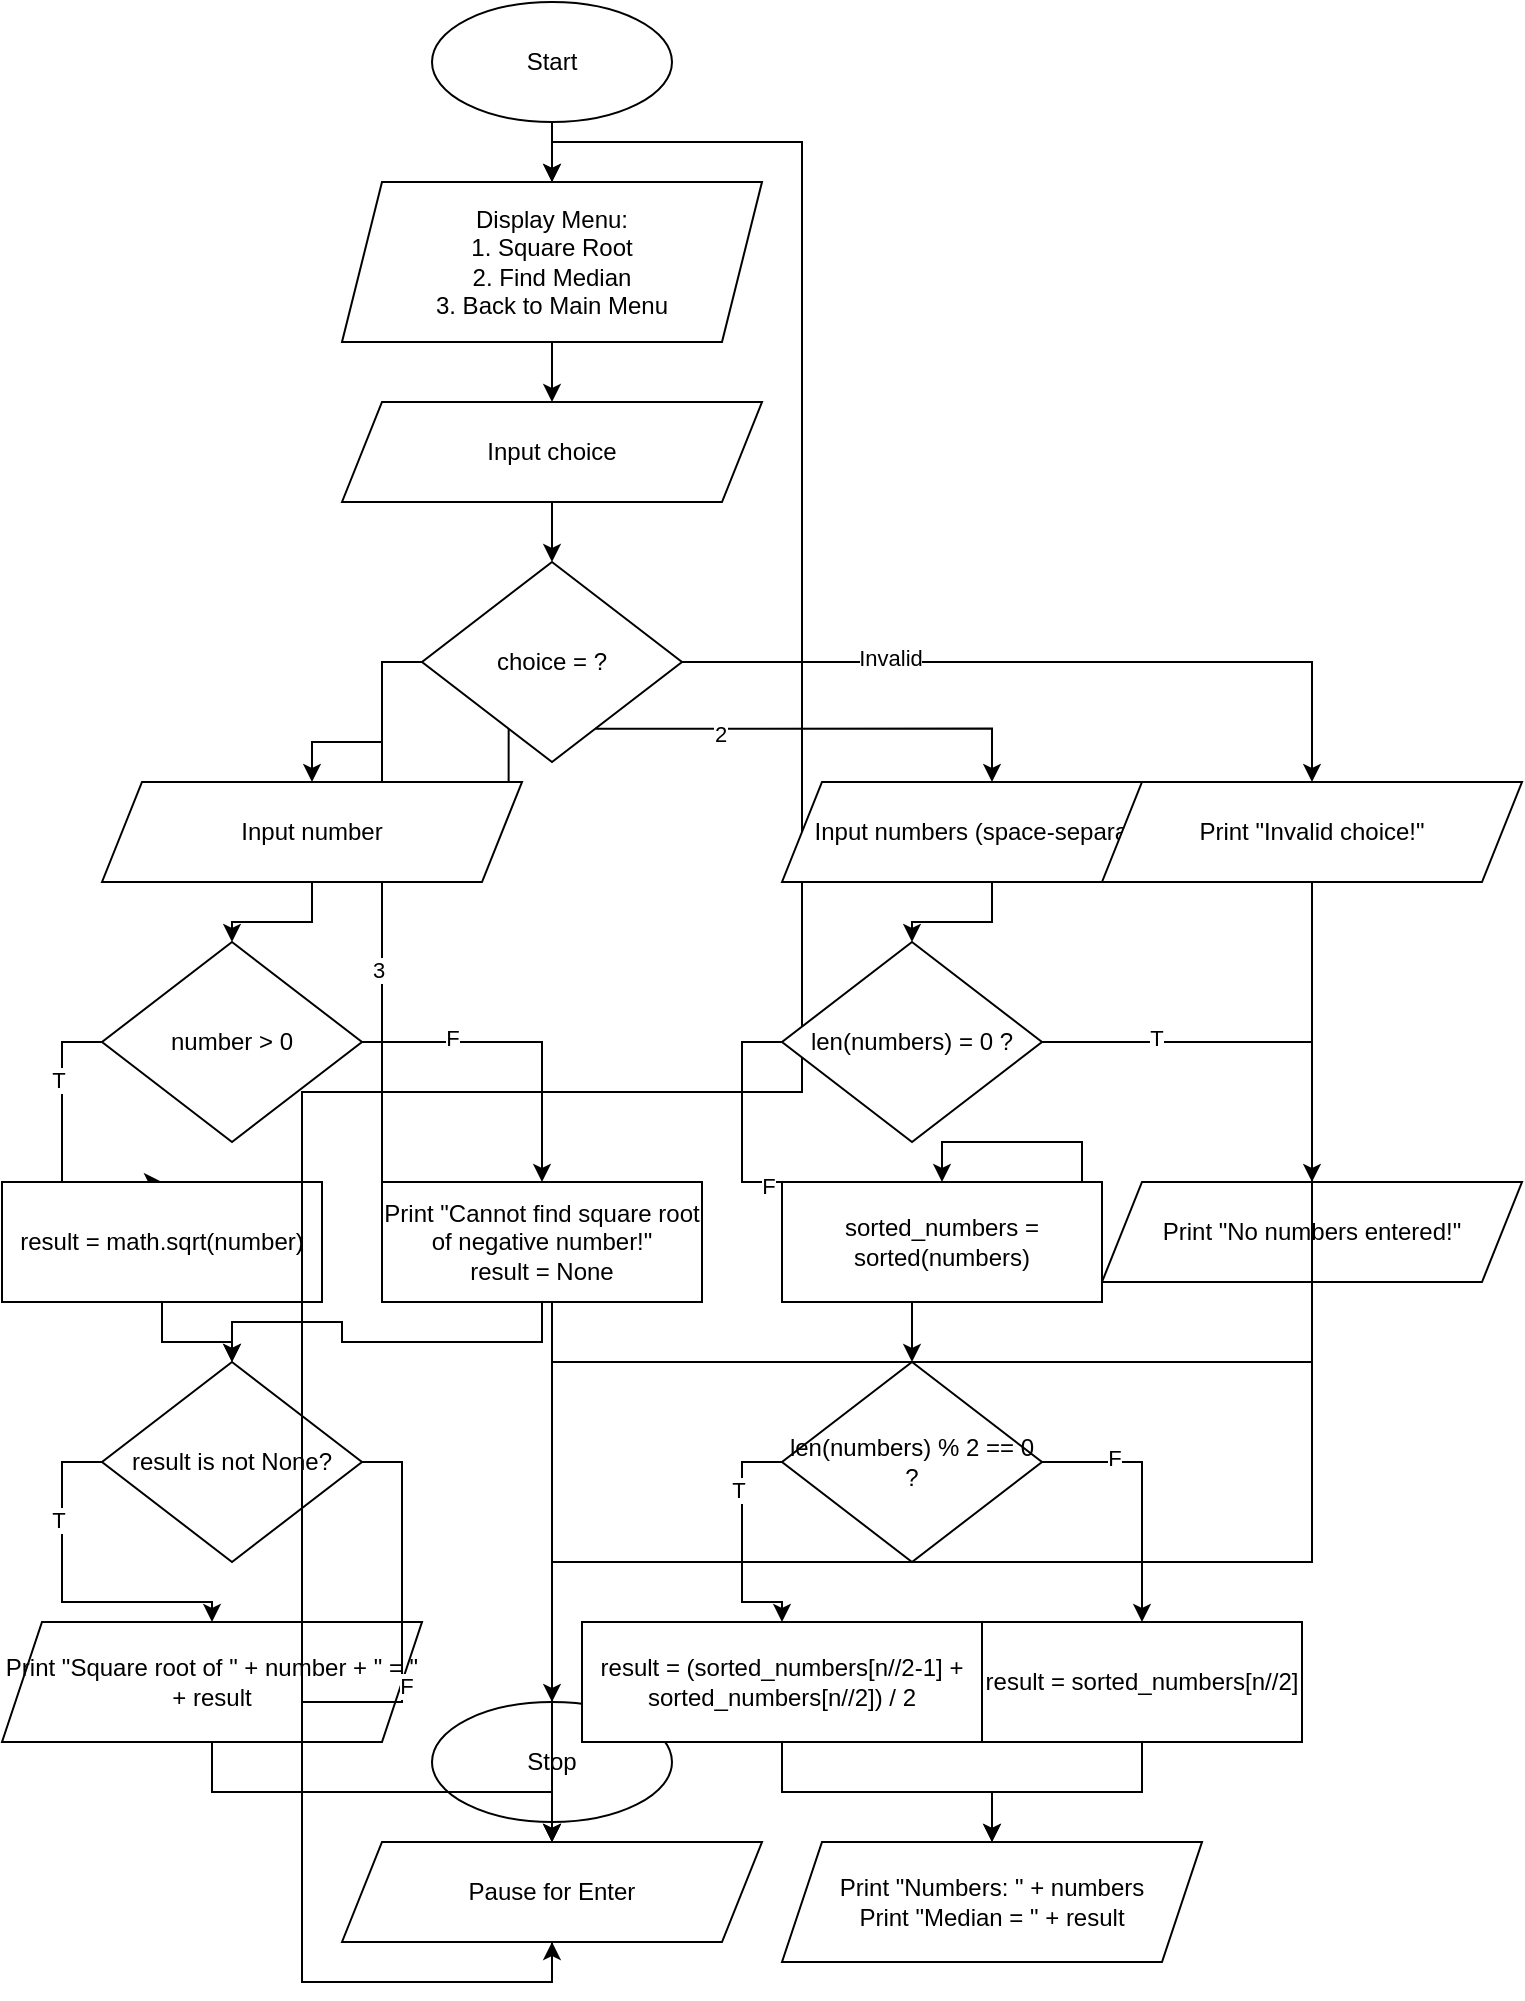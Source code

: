 <mxfile version="28.1.0">
  <diagram name="Page-1" id="N7Pm-M6lshDgP5avCQsC">
    <mxGraphModel dx="1423" dy="631" grid="1" gridSize="10" guides="1" tooltips="1" connect="1" arrows="1" fold="1" page="1" pageScale="1" pageWidth="850" pageHeight="1100" math="0" shadow="0">
      <root>
        <mxCell id="0" />
        <mxCell id="1" parent="0" />
        <!-- Start of the flowchart -->
        <mxCell id="syNdcYt7mX1pae7ERDoS-16" value="Start" style="ellipse;whiteSpace=wrap;html=1;" vertex="1" parent="1">
          <mxGeometry x="365" y="50" width="120" height="60" as="geometry" />
        </mxCell>
        <!-- Display menu -->
        <mxCell id="syNdcYt7mX1pae7ERDoS-100" value="Display Menu:&#xa;1. Square Root&#xa;2. Find Median&#xa;3. Back to Main Menu" style="shape=parallelogram;perimeter=parallelogramPerimeter;whiteSpace=wrap;html=1;fixedSize=1;" vertex="1" parent="1">
          <mxGeometry x="320" y="140" width="210" height="80" as="geometry" />
        </mxCell>
        <mxCell id="syNdcYt7mX1pae7ERDoS-101" style="edgeStyle=orthogonalEdgeStyle;rounded=0;orthogonalLoop=1;jettySize=auto;html=1;exitX=0.5;exitY=1;exitDx=0;exitDy=0;entryX=0.5;entryY=0;entryDx=0;entryDy=0;" edge="1" parent="1" source="syNdcYt7mX1pae7ERDoS-16" target="syNdcYt7mX1pae7ERDoS-100">
          <mxGeometry relative="1" as="geometry" />
        </mxCell>
        <!-- Input choice -->
        <mxCell id="syNdcYt7mX1pae7ERDoS-102" value="Input choice" style="shape=parallelogram;perimeter=parallelogramPerimeter;whiteSpace=wrap;html=1;fixedSize=1;" vertex="1" parent="1">
          <mxGeometry x="320" y="250" width="210" height="50" as="geometry" />
        </mxCell>
        <mxCell id="syNdcYt7mX1pae7ERDoS-103" style="edgeStyle=orthogonalEdgeStyle;rounded=0;orthogonalLoop=1;jettySize=auto;html=1;exitX=0.5;exitY=1;exitDx=0;exitDy=0;entryX=0.5;entryY=0;entryDx=0;entryDy=0;" edge="1" parent="1" source="syNdcYt7mX1pae7ERDoS-100" target="syNdcYt7mX1pae7ERDoS-102">
          <mxGeometry relative="1" as="geometry" />
        </mxCell>
        <!-- Check choice -->
        <mxCell id="syNdcYt7mX1pae7ERDoS-104" value="choice = ?" style="rhombus;whiteSpace=wrap;html=1;" vertex="1" parent="1">
          <mxGeometry x="360" y="330" width="130" height="100" as="geometry" />
        </mxCell>
        <mxCell id="syNdcYt7mX1pae7ERDoS-105" style="edgeStyle=orthogonalEdgeStyle;rounded=0;orthogonalLoop=1;jettySize=auto;html=1;exitX=0.5;exitY=1;exitDx=0;exitDy=0;entryX=0.5;entryY=0;entryDx=0;entryDy=0;" edge="1" parent="1" source="syNdcYt7mX1pae7ERDoS-102" target="syNdcYt7mX1pae7ERDoS-104">
          <mxGeometry relative="1" as="geometry" />
        </mxCell>
        <!-- Choice 3: Exit -->
        <mxCell id="syNdcYt7mX1pae7ERDoS-106" style="edgeStyle=orthogonalEdgeStyle;rounded=0;orthogonalLoop=1;jettySize=auto;html=1;exitX=0;exitY=0.5;exitDx=0;exitDy=0;entryX=0.5;entryY=0;entryDx=0;entryDy=0;" edge="1" parent="1" source="syNdcYt7mX1pae7ERDoS-104" target="syNdcYt7mX1pae7ERDoS-17">
          <mxGeometry relative="1" as="geometry" />
        </mxCell>
        <mxCell id="syNdcYt7mX1pae7ERDoS-107" value="3" style="edgeLabel;html=1;align=center;verticalAlign=middle;resizable=0;points=[];" vertex="1" connectable="0" parent="syNdcYt7mX1pae7ERDoS-106">
          <mxGeometry x="-0.443" y="-2" relative="1" as="geometry">
            <mxPoint as="offset" />
          </mxGeometry>
        </mxCell>
        <!-- Stop -->
        <mxCell id="syNdcYt7mX1pae7ERDoS-17" value="Stop" style="ellipse;whiteSpace=wrap;html=1;" vertex="1" parent="1">
          <mxGeometry x="365" y="900" width="120" height="60" as="geometry" />
        </mxCell>
        <!-- Choice 1: Square Root -->
        <mxCell id="syNdcYt7mX1pae7ERDoS-108" style="edgeStyle=orthogonalEdgeStyle;rounded=0;orthogonalLoop=1;jettySize=auto;html=1;exitX=0.25;exitY=1;exitDx=0;exitDy=0;entryX=0.5;entryY=0;entryDx=0;entryDy=0;" edge="1" parent="1" source="syNdcYt7mX1pae7ERDoS-104" target="syNdcYt7mX1pae7ERDoS-18">
          <mxGeometry relative="1" as="geometry" />
        </mxCell>
        <mxCell id="syNdcYt7mX1pae7ERDoS-109" value="1" style="edgeLabel;html=1;align=center;verticalAlign=middle;resizable=0;points=[];" vertex="1" connectable="0" parent="syNdcYt7mX1pae7ERDoS-108">
          <mxGeometry x="-0.443" y="-2" relative="1" as="geometry">
            <mxPoint as="offset" />
          </mxGeometry>
        </mxCell>
        <!-- Square Root: Input number -->
        <mxCell id="syNdcYt7mX1pae7ERDoS-18" value="Input number" style="shape=parallelogram;perimeter=parallelogramPerimeter;whiteSpace=wrap;html=1;fixedSize=1;" vertex="1" parent="1">
          <mxGeometry x="200" y="440" width="210" height="50" as="geometry" />
        </mxCell>
        <!-- Check if number > 0 -->
        <mxCell id="syNdcYt7mX1pae7ERDoS-23" value="number &gt; 0" style="rhombus;whiteSpace=wrap;html=1;" vertex="1" parent="1">
          <mxGeometry x="200" y="520" width="130" height="100" as="geometry" />
        </mxCell>
        <mxCell id="syNdcYt7mX1pae7ERDoS-24" style="edgeStyle=orthogonalEdgeStyle;rounded=0;orthogonalLoop=1;jettySize=auto;html=1;exitX=0.5;exitY=1;exitDx=0;exitDy=0;entryX=0.5;entryY=0;entryDx=0;entryDy=0;" edge="1" parent="1" source="syNdcYt7mX1pae7ERDoS-18" target="syNdcYt7mX1pae7ERDoS-23">
          <mxGeometry relative="1" as="geometry" />
        </mxCell>
        <!-- True: Calculate square root -->
        <mxCell id="syNdcYt7mX1pae7ERDoS-29" style="edgeStyle=orthogonalEdgeStyle;rounded=0;orthogonalLoop=1;jettySize=auto;html=1;exitX=0;exitY=0.5;exitDx=0;exitDy=0;entryX=0.5;entryY=0;entryDx=0;entryDy=0;" edge="1" parent="1" source="syNdcYt7mX1pae7ERDoS-23" target="syNdcYt7mX1pae7ERDoS-27">
          <mxGeometry relative="1" as="geometry" />
        </mxCell>
        <mxCell id="syNdcYt7mX1pae7ERDoS-34" value="T" style="edgeLabel;html=1;align=center;verticalAlign=middle;resizable=0;points=[];" vertex="1" connectable="0" parent="syNdcYt7mX1pae7ERDoS-29">
          <mxGeometry x="-0.443" y="-2" relative="1" as="geometry">
            <mxPoint as="offset" />
          </mxGeometry>
        </mxCell>
        <mxCell id="syNdcYt7mX1pae7ERDoS-27" value="result = math.sqrt(number)" style="rounded=0;whiteSpace=wrap;html=1;" vertex="1" parent="1">
          <mxGeometry x="150" y="640" width="160" height="60" as="geometry" />
        </mxCell>
        <!-- False: Error message -->
        <mxCell id="syNdcYt7mX1pae7ERDoS-31" style="edgeStyle=orthogonalEdgeStyle;rounded=0;orthogonalLoop=1;jettySize=auto;html=1;exitX=1;exitY=0.5;exitDx=0;exitDy=0;entryX=0.5;entryY=0;entryDx=0;entryDy=0;" edge="1" parent="1" source="syNdcYt7mX1pae7ERDoS-23" target="syNdcYt7mX1pae7ERDoS-28">
          <mxGeometry relative="1" as="geometry" />
        </mxCell>
        <mxCell id="syNdcYt7mX1pae7ERDoS-35" value="F" style="edgeLabel;html=1;align=center;verticalAlign=middle;resizable=0;points=[];" vertex="1" connectable="0" parent="syNdcYt7mX1pae7ERDoS-31">
          <mxGeometry x="-0.446" y="2" relative="1" as="geometry">
            <mxPoint as="offset" />
          </mxGeometry>
        </mxCell>
        <mxCell id="syNdcYt7mX1pae7ERDoS-28" value="Print &quot;Cannot find square root of negative number!&quot;&#xa;result = None" style="rounded=0;whiteSpace=wrap;html=1;" vertex="1" parent="1">
          <mxGeometry x="340" y="640" width="160" height="60" as="geometry" />
        </mxCell>
        <!-- Output square root result -->
        <mxCell id="syNdcYt7mX1pae7ERDoS-110" value="result is not None?" style="rhombus;whiteSpace=wrap;html=1;" vertex="1" parent="1">
          <mxGeometry x="200" y="730" width="130" height="100" as="geometry" />
        </mxCell>
        <mxCell id="syNdcYt7mX1pae7ERDoS-111" style="edgeStyle=orthogonalEdgeStyle;rounded=0;orthogonalLoop=1;jettySize=auto;html=1;exitX=0.5;exitY=1;exitDx=0;exitDy=0;entryX=0.5;entryY=0;entryDx=0;entryDy=0;" edge="1" parent="1" source="syNdcYt7mX1pae7ERDoS-27" target="syNdcYt7mX1pae7ERDoS-110">
          <mxGeometry relative="1" as="geometry" />
        </mxCell>
        <mxCell id="syNdcYt7mX1pae7ERDoS-112" style="edgeStyle=orthogonalEdgeStyle;rounded=0;orthogonalLoop=1;jettySize=auto;html=1;exitX=0.5;exitY=1;exitDx=0;exitDy=0;entryX=0.5;entryY=0;entryDx=0;entryDy=0;" edge="1" parent="1" source="syNdcYt7mX1pae7ERDoS-28" target="syNdcYt7mX1pae7ERDoS-110">
          <mxGeometry relative="1" as="geometry" />
        </mxCell>
        <mxCell id="syNdcYt7mX1pae7ERDoS-113" value="Print &quot;Square root of &quot; + number + &quot; = &quot; + result" style="shape=parallelogram;perimeter=parallelogramPerimeter;whiteSpace=wrap;html=1;fixedSize=1;" vertex="1" parent="1">
          <mxGeometry x="150" y="860" width="210" height="60" as="geometry" />
        </mxCell>
        <mxCell id="syNdcYt7mX1pae7ERDoS-114" style="edgeStyle=orthogonalEdgeStyle;rounded=0;orthogonalLoop=1;jettySize=auto;html=1;exitX=0;exitY=0.5;exitDx=0;exitDy=0;entryX=0.5;entryY=0;entryDx=0;entryDy=0;" edge="1" parent="1" source="syNdcYt7mX1pae7ERDoS-110" target="syNdcYt7mX1pae7ERDoS-113">
          <mxGeometry relative="1" as="geometry" />
        </mxCell>
        <mxCell id="syNdcYt7mX1pae7ERDoS-115" value="T" style="edgeLabel;html=1;align=center;verticalAlign=middle;resizable=0;points=[];" vertex="1" connectable="0" parent="syNdcYt7mX1pae7ERDoS-114">
          <mxGeometry x="-0.443" y="-2" relative="1" as="geometry">
            <mxPoint as="offset" />
          </mxGeometry>
        </mxCell>
        <!-- Pause for user input -->
        <mxCell id="syNdcYt7mX1pae7ERDoS-116" value="Pause for Enter" style="shape=parallelogram;perimeter=parallelogramPerimeter;whiteSpace=wrap;html=1;fixedSize=1;" vertex="1" parent="1">
          <mxGeometry x="320" y="970" width="210" height="50" as="geometry" />
        </mxCell>
        <mxCell id="syNdcYt7mX1pae7ERDoS-117" style="edgeStyle=orthogonalEdgeStyle;rounded=0;orthogonalLoop=1;jettySize=auto;html=1;exitX=0.5;exitY=1;exitDx=0;exitDy=0;entryX=0.5;entryY=0;entryDx=0;entryDy=0;" edge="1" parent="1" source="syNdcYt7mX1pae7ERDoS-113" target="syNdcYt7mX1pae7ERDoS-116">
          <mxGeometry relative="1" as="geometry" />
        </mxCell>
        <mxCell id="syNdcYt7mX1pae7ERDoS-118" style="edgeStyle=orthogonalEdgeStyle;rounded=0;orthogonalLoop=1;jettySize=auto;html=1;exitX=1;exitY=0.5;exitDx=0;exitDy=0;entryX=0.5;entryY=1;entryDx=0;entryDy=0;" edge="1" parent="1" source="syNdcYt7mX1pae7ERDoS-110" target="syNdcYt7mX1pae7ERDoS-116">
          <mxGeometry relative="1" as="geometry" />
        </mxCell>
        <mxCell id="syNdcYt7mX1pae7ERDoS-119" value="F" style="edgeLabel;html=1;align=center;verticalAlign=middle;resizable=0;points=[];" vertex="1" connectable="0" parent="syNdcYt7mX1pae7ERDoS-118">
          <mxGeometry x="-0.446" y="2" relative="1" as="geometry">
            <mxPoint as="offset" />
          </mxGeometry>
        </mxCell>
        <!-- Loop back to menu -->
        <mxCell id="syNdcYt7mX1pae7ERDoS-120" style="edgeStyle=orthogonalEdgeStyle;rounded=0;orthogonalLoop=1;jettySize=auto;html=1;exitX=0.5;exitY=1;exitDx=0;exitDy=0;entryX=0.5;entryY=0;entryDx=0;entryDy=0;" edge="1" parent="1" source="syNdcYt7mX1pae7ERDoS-116" target="syNdcYt7mX1pae7ERDoS-100">
          <mxGeometry relative="1" as="geometry" />
        </mxCell>
        <!-- Choice 2: Find Median -->
        <mxCell id="syNdcYt7mX1pae7ERDoS-121" style="edgeStyle=orthogonalEdgeStyle;rounded=0;orthogonalLoop=1;jettySize=auto;html=1;exitX=0.75;exitY=1;exitDx=0;exitDy=0;entryX=0.5;entryY=0;entryDx=0;entryDy=0;" edge="1" parent="1" source="syNdcYt7mX1pae7ERDoS-104" target="syNdcYt7mX1pae7ERDoS-122">
          <mxGeometry relative="1" as="geometry" />
        </mxCell>
        <mxCell id="syNdcYt7mX1pae7ERDoS-123" value="2" style="edgeLabel;html=1;align=center;verticalAlign=middle;resizable=0;points=[];" vertex="1" connectable="0" parent="syNdcYt7mX1pae7ERDoS-121">
          <mxGeometry x="-0.443" y="-2" relative="1" as="geometry">
            <mxPoint as="offset" />
          </mxGeometry>
        </mxCell>
        <!-- Input numbers -->
        <mxCell id="syNdcYt7mX1pae7ERDoS-122" value="Input numbers (space-separated)" style="shape=parallelogram;perimeter=parallelogramPerimeter;whiteSpace=wrap;html=1;fixedSize=1;" vertex="1" parent="1">
          <mxGeometry x="540" y="440" width="210" height="50" as="geometry" />
        </mxCell>
        <!-- Check if list is empty -->
        <mxCell id="syNdcYt7mX1pae7ERDoS-124" value="len(numbers) = 0 ?" style="rhombus;whiteSpace=wrap;html=1;" vertex="1" parent="1">
          <mxGeometry x="540" y="520" width="130" height="100" as="geometry" />
        </mxCell>
        <mxCell id="syNdcYt7mX1pae7ERDoS-125" style="edgeStyle=orthogonalEdgeStyle;rounded=0;orthogonalLoop=1;jettySize=auto;html=1;exitX=0.5;exitY=1;exitDx=0;exitDy=0;entryX=0.5;entryY=0;entryDx=0;entryDy=0;" edge="1" parent="1" source="syNdcYt7mX1pae7ERDoS-122" target="syNdcYt7mX1pae7ERDoS-124">
          <mxGeometry relative="1" as="geometry" />
        </mxCell>
        <!-- Empty list: Error message -->
        <mxCell id="syNdcYt7mX1pae7ERDoS-126" value="Print &quot;No numbers entered!&quot;" style="shape=parallelogram;perimeter=parallelogramPerimeter;whiteSpace=wrap;html=1;fixedSize=1;" vertex="1" parent="1">
          <mxGeometry x="700" y="640" width="210" height="50" as="geometry" />
        </mxCell>
        <mxCell id="syNdcYt7mX1pae7ERDoS-127" style="edgeStyle=orthogonalEdgeStyle;rounded=0;orthogonalLoop=1;jettySize=auto;html=1;exitX=1;exitY=0.5;exitDx=0;exitDy=0;entryX=0.5;entryY=0;entryDx=0;entryDy=0;" edge="1" parent="1" source="syNdcYt7mX1pae7ERDoS-124" target="syNdcYt7mX1pae7ERDoS-126">
          <mxGeometry relative="1" as="geometry" />
        </mxCell>
        <mxCell id="syNdcYt7mX1pae7ERDoS-128" value="T" style="edgeLabel;html=1;align=center;verticalAlign=middle;resizable=0;points=[];" vertex="1" connectable="0" parent="syNdcYt7mX1pae7ERDoS-127">
          <mxGeometry x="-0.446" y="2" relative="1" as="geometry">
            <mxPoint as="offset" />
          </mxGeometry>
        </mxCell>
        <!-- Non-empty list: Sort numbers -->
        <mxCell id="syNdcYt7mX1pae7ERDoS-129" value="sorted_numbers = sorted(numbers)" style="rounded=0;whiteSpace=wrap;html=1;" vertex="1" parent="1">
          <mxGeometry x="540" y="640" width="160" height="60" as="geometry" />
        </mxCell>
        <mxCell id="syNdcYt7mX1pae7ERDoS-130" style="edgeStyle=orthogonalEdgeStyle;rounded=0;orthogonalLoop=1;jettySize=auto;html=1;exitX=0;exitY=0.5;exitDx=0;exitDy=0;entryX=0.5;entryY=0;entryDx=0;entryDy=0;" edge="1" parent="1" source="syNdcYt7mX1pae7ERDoS-124" target="syNdcYt7mX1pae7ERDoS-129">
          <mxGeometry relative="1" as="geometry" />
        </mxCell>
        <mxCell id="syNdcYt7mX1pae7ERDoS-131" value="F" style="edgeLabel;html=1;align=center;verticalAlign=middle;resizable=0;points=[];" vertex="1" connectable="0" parent="syNdcYt7mX1pae7ERDoS-130">
          <mxGeometry x="-0.443" y="-2" relative="1" as="geometry">
            <mxPoint as="offset" />
          </mxGeometry>
        </mxCell>
        <!-- Check if length is even -->
        <mxCell id="syNdcYt7mX1pae7ERDoS-132" value="len(numbers) % 2 == 0 ?" style="rhombus;whiteSpace=wrap;html=1;" vertex="1" parent="1">
          <mxGeometry x="540" y="730" width="130" height="100" as="geometry" />
        </mxCell>
        <mxCell id="syNdcYt7mX1pae7ERDoS-133" style="edgeStyle=orthogonalEdgeStyle;rounded=0;orthogonalLoop=1;jettySize=auto;html=1;exitX=0.5;exitY=1;exitDx=0;exitDy=0;entryX=0.5;entryY=0;entryDx=0;entryDy=0;" edge="1" parent="1" source="syNdcYt7mX1pae7ERDoS-129" target="syNdcYt7mX1pae7ERDoS-132">
          <mxGeometry relative="1" as="geometry" />
        </mxCell>
        <!-- Even: Calculate median -->
        <mxCell id="syNdcYt7mX1pae7ERDoS-134" value="result = (sorted_numbers[n//2-1] + sorted_numbers[n//2]) / 2" style="rounded=0;whiteSpace=wrap;html=1;" vertex="1" parent="1">
          <mxGeometry x="440" y="860" width="200" height="60" as="geometry" />
        </mxCell>
        <mxCell id="syNdcYt7mX1pae7ERDoS-135" style="edgeStyle=orthogonalEdgeStyle;rounded=0;orthogonalLoop=1;jettySize=auto;html=1;exitX=0;exitY=0.5;exitDx=0;exitDy=0;entryX=0.5;entryY=0;entryDx=0;entryDy=0;" edge="1" parent="1" source="syNdcYt7mX1pae7ERDoS-132" target="syNdcYt7mX1pae7ERDoS-134">
          <mxGeometry relative="1" as="geometry" />
        </mxCell>
        <mxCell id="syNdcYt7mX1pae7ERDoS-136" value="T" style="edgeLabel;html=1;align=center;verticalAlign=middle;resizable=0;points=[];" vertex="1" connectable="0" parent="syNdcYt7mX1pae7ERDoS-135">
          <mxGeometry x="-0.443" y="-2" relative="1" as="geometry">
            <mxPoint as="offset" />
          </mxGeometry>
        </mxCell>
        <!-- Odd: Calculate median -->
        <mxCell id="syNdcYt7mX1pae7ERDoS-137" value="result = sorted_numbers[n//2]" style="rounded=0;whiteSpace=wrap;html=1;" vertex="1" parent="1">
          <mxGeometry x="640" y="860" width="160" height="60" as="geometry" />
        </mxCell>
        <mxCell id="syNdcYt7mX1pae7ERDoS-138" style="edgeStyle=orthogonalEdgeStyle;rounded=0;orthogonalLoop=1;jettySize=auto;html=1;exitX=1;exitY=0.5;exitDx=0;exitDy=0;entryX=0.5;entryY=0;entryDx=0;entryDy=0;" edge="1" parent="1" source="syNdcYt7mX1pae7ERDoS-132" target="syNdcYt7mX1pae7ERDoS-137">
          <mxGeometry relative="1" as="geometry" />
        </mxCell>
        <mxCell id="syNdcYt7mX1pae7ERDoS-139" value="F" style="edgeLabel;html=1;align=center;verticalAlign=middle;resizable=0;points=[];" vertex="1" connectable="0" parent="syNdcYt7mX1pae7ERDoS-138">
          <mxGeometry x="-0.446" y="2" relative="1" as="geometry">
            <mxPoint as="offset" />
          </mxGeometry>
        </mxCell>
        <!-- Output median result -->
        <mxCell id="syNdcYt7mX1pae7ERDoS-140" value="Print &quot;Numbers: &quot; + numbers&#xa;Print &quot;Median = &quot; + result" style="shape=parallelogram;perimeter=parallelogramPerimeter;whiteSpace=wrap;html=1;fixedSize=1;" vertex="1" parent="1">
          <mxGeometry x="540" y="970" width="210" height="60" as="geometry" />
        </mxCell>
        <mxCell id="syNdcYt7mX1pae7ERDoS-141" style="edgeStyle=orthogonalEdgeStyle;rounded=0;orthogonalLoop=1;jettySize=auto;html=1;exitX=0.5;exitY=1;exitDx=0;exitDy=0;entryX=0.5;entryY=0;entryDx=0;entryDy=0;" edge="1" parent="1" source="syNdcYt7mX1pae7ERDoS-134" target="syNdcYt7mX1pae7ERDoS-140">
          <mxGeometry relative="1" as="geometry" />
        </mxCell>
        <mxCell id="syNdcYt7mX1pae7ERDoS-142" style="edgeStyle=orthogonalEdgeStyle;rounded=0;orthogonalLoop=1;jettySize=auto;html=1;exitX=0.5;exitY=1;exitDx=0;exitDy=0;entryX=0.5;entryY=0;entryDx=0;entryDy=0;" edge="1" parent="1" source="syNdcYt7mX1pae7ERDoS-137" target="syNdcYt7mX1pae7ERDoS-140">
          <mxGeometry relative="1" as="geometry" />
        </mxCell>
        <!-- Connect empty list error to pause -->
        <mxCell id="syNdcYt7mX1pae7ERDoS-143" style="edgeStyle=orthogonalEdgeStyle;rounded=0;orthogonalLoop=1;jettySize=auto;html=1;exitX=0.5;exitY=1;exitDx=0;exitDy=0;entryX=0.5;entryY=0;entryDx=0;entryDy=0;" edge="1" parent="1" source="syNdcYt7mX1pae7ERDoS-126" target="syNdcYt7mX1pae7ERDoS-116">
          <mxGeometry relative="1" as="geometry" />
        </mxCell>
        <!-- Invalid choice -->
        <mxCell id="syNdcYt7mX1pae7ERDoS-144" style="edgeStyle=orthogonalEdgeStyle;rounded=0;orthogonalLoop=1;jettySize=auto;html=1;exitX=1;exitY=0.5;exitDx=0;exitDy=0;entryX=0.5;entryY=0;entryDx=0;entryDy=0;" edge="1" parent="1" source="syNdcYt7mX1pae7ERDoS-104" target="syNdcYt7mX1pae7ERDoS-145">
          <mxGeometry relative="1" as="geometry" />
        </mxCell>
        <mxCell id="syNdcYt7mX1pae7ERDoS-146" value="Invalid" style="edgeLabel;html=1;align=center;verticalAlign=middle;resizable=0;points=[];" vertex="1" connectable="0" parent="syNdcYt7mX1pae7ERDoS-144">
          <mxGeometry x="-0.446" y="2" relative="1" as="geometry">
            <mxPoint as="offset" />
          </mxGeometry>
        </mxCell>
        <mxCell id="syNdcYt7mX1pae7ERDoS-145" value="Print &quot;Invalid choice!&quot;" style="shape=parallelogram;perimeter=parallelogramPerimeter;whiteSpace=wrap;html=1;fixedSize=1;" vertex="1" parent="1">
          <mxGeometry x="700" y="440" width="210" height="50" as="geometry" />
        </mxCell>
        <mxCell id="syNdcYt7mX1pae7ERDoS-147" style="edgeStyle=orthogonalEdgeStyle;rounded=0;orthogonalLoop=1;jettySize=auto;html=1;exitX=0.5;exitY=1;exitDx=0;exitDy=0;entryX=0.5;entryY=0;entryDx=0;entryDy=0;" edge="1" parent="1" source="syNdcYt7mX1pae7ERDoS-145" target="syNdcYt7mX1pae7ERDoS-116">
          <mxGeometry relative="1" as="geometry" />
        </mxCell>
      </root>
    </mxGraphModel>
  </diagram>
</mxfile>
